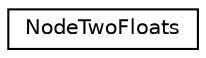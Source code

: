 digraph G
{
  edge [fontname="Helvetica",fontsize="10",labelfontname="Helvetica",labelfontsize="10"];
  node [fontname="Helvetica",fontsize="10",shape=record];
  rankdir=LR;
  Node1 [label="NodeTwoFloats",height=0.2,width=0.4,color="black", fillcolor="white", style="filled",URL="$d2/d59/structNodeTwoFloats.html"];
}
